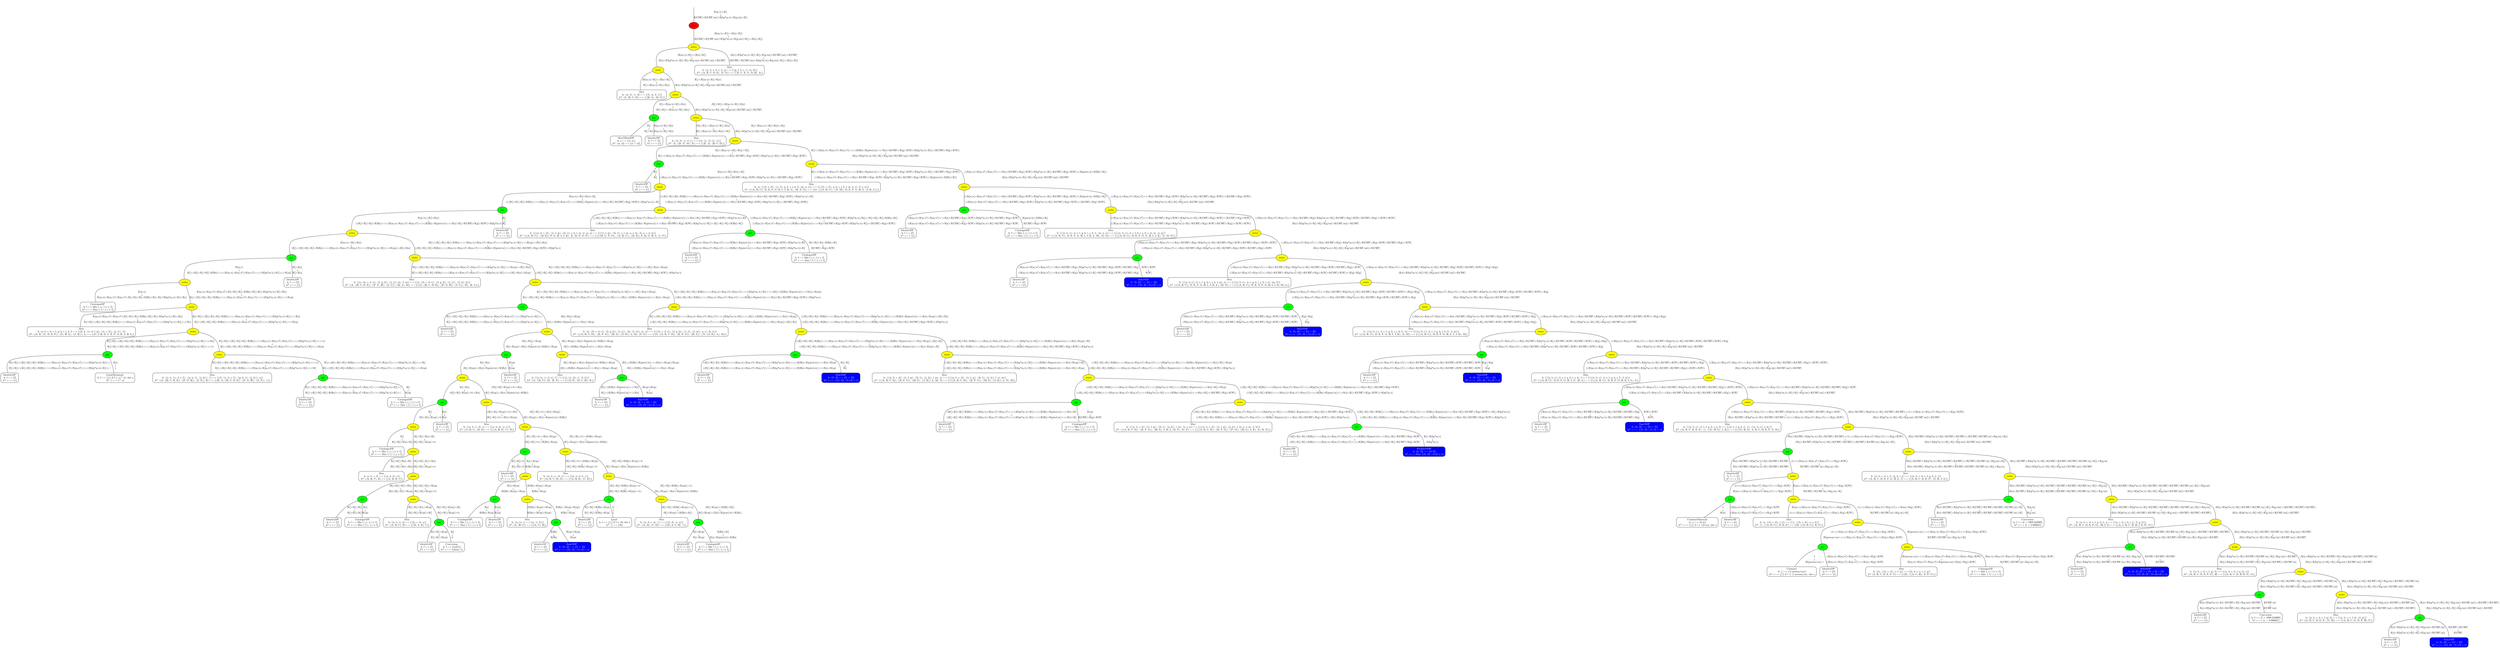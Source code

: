 digraph G { 

                graph [fontname = "STIX Two Math"];
                 node [fontname = "STIX Two Math"];
                 edge [fontname = "STIX Two Math"];
                rankdir=TB;
   node1 [style="filled",fillcolor="red",label="loop"];
   
   node2 [shape="box",style="rounded",label="Mux\n h: ⟨⟨a, b⟩, ⟨c, d⟩⟩ ⟼ {⟨b, ⟨a, d, c⟩⟩}\n h*: ⟨A, ⟨B, C, D⟩⟩ ⟼ {⟨⟨B, A⟩, ⟨D, C⟩⟩}"];
   
   node3 [shape="box",style="rounded",label="MeetNDualDP\n h: a ⟼ {⟨a, a⟩}\n h*: ⟨r1, r2⟩ ⟼ {r1 ∨ r2}"];
   
   node4 [shape="box",style="rounded",label="IdentityDP\n h: f ⟼ {f}\n h*: r ⟼ {r}"];
   
   node5 [style="filled",fillcolor="green",label="par"];
   
   node6 [shape="box",style="rounded",label="Mux\n h: ⟨⟨a, b⟩, ⟨c, d, e⟩⟩ ⟼ {⟨b, ⟨⟨c, ⟨d, e⟩⟩, a⟩⟩}\n h*: ⟨A, ⟨⟨B, ⟨C, D⟩⟩, E⟩⟩ ⟼ {⟨⟨E, A⟩, ⟨B, C, D⟩⟩}"];
   
   node7 [shape="box",style="rounded",label="IdentityDP\n h: f ⟼ {f}\n h*: r ⟼ {r}"];
   
   node8 [shape="box",style="rounded",label="CatalogueDP\n h: f ⟼ Min { r_i | f_i ≽ f}\n h*: r ⟼ Max { f_i | r_i ≼ f}"];
   
   node9 [shape="box",style="rounded",label="Mux\n h: ⟨a, b, c, d, e, f, g, h, i, j, k, l⟩ ⟼ {⟨⟨h, k, ⟨⟨e, d, f, g⟩⟩, ⟨⟨a, c, b⟩⟩, ⟨⟨j, i⟩⟩⟩, l⟩}\n h*: ⟨⟨A, B, ⟨⟨C, D, E, F⟩⟩, ⟨⟨G, H, I⟩⟩, ⟨⟨J, K⟩⟩⟩, L⟩ ⟼ {⟨G, I, H, D, C, E, F, A, K, J, B, L⟩}"];
   
   node10 [shape="box",style="rounded",label="IdentityDP\n h: f ⟼ {f}\n h*: r ⟼ {r}"];
   
   node11 [shape="box",style="rounded",label="LimitMaximals\n h: f ⟼ {⟨⟩} if f ∈ ↓{⊤ s}, else ø\n h*: ⟨⟩ ⟼ {⊤ s}"];
   
   node12 [style="filled",fillcolor="green",label="par"];
   
   node13 [shape="box",style="rounded",label="Mux\n h: ⟨⟨a, b, ⟨⟨c, d, e, f⟩⟩, ⟨⟨g, h, i⟩⟩, ⟨⟨j, k⟩⟩⟩, ⟨⟩⟩ ⟼ {⟨⟨b, ⟨⟨c, d, e, f⟩⟩, ⟨⟨g, h, i⟩⟩, ⟨⟨j, k⟩⟩⟩, a⟩}\n h*: ⟨⟨A, ⟨⟨B, C, D, E⟩⟩, ⟨⟨F, G, H⟩⟩, ⟨⟨I, J⟩⟩⟩, K⟩ ⟼ {⟨⟨K, A, ⟨⟨B, C, D, E⟩⟩, ⟨⟨F, G, H⟩⟩, ⟨⟨I, J⟩⟩⟩, ⟨⟩⟩}"];
   
   node14 [shape="box",style="rounded",label="IdentityDP\n h: f ⟼ {f}\n h*: r ⟼ {r}"];
   
   node15 [shape="box",style="rounded",label="CatalogueDP\n h: f ⟼ Min { r_i | f_i ≽ f}\n h*: r ⟼ Max { f_i | r_i ≼ f}"];
   
   node16 [style="filled",fillcolor="green",label="par"];
   
   node17 [style="filled",fillcolor="yellow",label="series"];
   
   node18 [style="filled",fillcolor="yellow",label="series"];
   
   node19 [style="filled",fillcolor="yellow",label="series"];
   
   node20 [style="filled",fillcolor="yellow",label="series"];
   
   node21 [shape="box",style="rounded",label="IdentityDP\n h: f ⟼ {f}\n h*: r ⟼ {r}"];
   
   node22 [style="filled",fillcolor="green",label="par"];
   
   node23 [shape="box",style="rounded",label="Mux\n h: ⟨⟨⟨a, ⟨⟨b, c, d, e⟩⟩, ⟨⟨f, g, h⟩⟩, ⟨⟨i, j⟩⟩⟩, k⟩, ⟨l, m⟩⟩ ⟼ {⟨⟨a, ⟨⟨b, c, d, e⟩⟩, ⟨⟨f, g, h⟩⟩, ⟨⟨i, j⟩⟩⟩, ⟨⟨l, m⟩, k⟩⟩}\n h*: ⟨⟨A, ⟨⟨B, C, D, E⟩⟩, ⟨⟨F, G, H⟩⟩, ⟨⟨I, J⟩⟩⟩, ⟨⟨K, L⟩, M⟩⟩ ⟼ {⟨⟨⟨A, ⟨⟨B, C, D, E⟩⟩, ⟨⟨F, G, H⟩⟩, ⟨⟨I, J⟩⟩⟩, M⟩, ⟨K, L⟩⟩}"];
   
   node24 [shape="box",style="rounded",label="IdentityDP\n h: f ⟼ {f}\n h*: r ⟼ {r}"];
   
   node25 [shape="box",style="rounded",label="CatalogueDP\n h: f ⟼ Min { r_i | f_i ≽ f}\n h*: r ⟼ Max { f_i | r_i ≼ f}"];
   
   node26 [shape="box",style="rounded",label="Mux\n h: ⟨a, b, c, d⟩ ⟼ {⟨⟨a, b, d⟩, c⟩}\n h*: ⟨⟨A, B, C⟩, D⟩ ⟼ {⟨A, B, D, C⟩}"];
   
   node27 [shape="box",style="rounded",label="IdentityDP\n h: f ⟼ {f}\n h*: r ⟼ {r}"];
   
   node28 [shape="box",style="rounded",label="CatalogueDP\n h: f ⟼ Min { r_i | f_i ≽ f}\n h*: r ⟼ Max { f_i | r_i ≼ f}"];
   
   node29 [style="filled",fillcolor="green",label="par"];
   
   node30 [shape="box",style="rounded",label="Mux\n h: ⟨⟨a, b, c⟩, d⟩ ⟼ {⟨⟨b, c, d⟩, a⟩}\n h*: ⟨⟨A, B, C⟩, D⟩ ⟼ {⟨⟨D, A, B⟩, C⟩}"];
   
   node31 [shape="box",style="rounded",label="IdentityDP\n h: f ⟼ {f}\n h*: r ⟼ {r}"];
   
   node32 [shape="box",style="rounded",label="Conversion\n h: f ⟼ {ceil(f)}\n h*: r ⟼ {(float) r}"];
   
   node33 [style="filled",fillcolor="green",label="par"];
   
   node34 [style="filled",fillcolor="yellow",label="series"];
   
   node35 [style="filled",fillcolor="yellow",label="series"];
   
   node36 [style="filled",fillcolor="yellow",label="series"];
   
   node37 [style="filled",fillcolor="yellow",label="series"];
   
   node38 [shape="box",style="rounded",label="IdentityDP\n h: f ⟼ {f}\n h*: r ⟼ {r}"];
   
   node39 [style="filled",fillcolor="green",label="par"];
   
   node40 [shape="box",style="rounded",label="Mux\n h: ⟨⟨⟨a, b, c⟩, d⟩, e⟩ ⟼ {⟨⟨a, b, d⟩, ⟨e, c⟩⟩}\n h*: ⟨⟨A, B, C⟩, ⟨D, E⟩⟩ ⟼ {⟨⟨⟨A, B, E⟩, C⟩, D⟩}"];
   
   node41 [shape="box",style="rounded",label="IdentityDP\n h: f ⟼ {f}\n h*: r ⟼ {r}"];
   
   node42 [shape="box",style="rounded",label="CatalogueDP\n h: f ⟼ Min { r_i | f_i ≽ f}\n h*: r ⟼ Max { f_i | r_i ≼ f}"];
   
   node43 [shape="box",style="rounded",label="IdentityDP\n h: f ⟼ {f}\n h*: r ⟼ {r}"];
   
   node44 [style="filled",fillcolor="green",label="par"];
   
   node45 [shape="box",style="rounded",label="Mux\n h: ⟨⟨a, b⟩, c⟩ ⟼ {⟨a, ⟨c, b⟩⟩}\n h*: ⟨A, ⟨B, C⟩⟩ ⟼ {⟨⟨A, C⟩, B⟩}"];
   
   node46 [shape="box",style="rounded",label="IdentityDP\n h: f ⟼ {f}\n h*: r ⟼ {r}"];
   
   node47 [shape="box",style="filled,rounded",fillcolor="blue",fontcolor="white",label="SumNDP\n h: ⟨f1, f2⟩ ⟼ {f1 + f2}\n h*: r ⟼  {⟨f1, f2⟩ | f1+f2 = r}"];
   
   node48 [style="filled",fillcolor="green",label="par"];
   
   node49 [style="filled",fillcolor="yellow",label="series"];
   
   node50 [style="filled",fillcolor="yellow",label="series"];
   
   node51 [style="filled",fillcolor="green",label="par"];
   
   node52 [shape="box",style="rounded",label="Mux\n h: ⟨⟨a, b, c⟩, ⟨d, e⟩⟩ ⟼ {⟨⟨a, b, d, e⟩, c⟩}\n h*: ⟨⟨A, B, C, D⟩, E⟩ ⟼ {⟨⟨A, B, E⟩, ⟨C, D⟩⟩}"];
   
   node53 [shape="box",style="rounded",label="IdentityDP\n h: f ⟼ {f}\n h*: r ⟼ {r}"];
   
   node54 [shape="box",style="rounded",label="Limit\n h: f ⟼ {⟨⟩} if f ≼ 10, else ø\n h*: ⟨⟩ ⟼ {10}"];
   
   node55 [style="filled",fillcolor="green",label="par"];
   
   node56 [shape="box",style="rounded",label="Mux\n h: ⟨⟨a, b, c, d⟩, ⟨⟩⟩ ⟼ {⟨⟨b, d⟩, ⟨c, a⟩⟩}\n h*: ⟨⟨A, B⟩, ⟨C, D⟩⟩ ⟼ {⟨⟨D, A, C, B⟩, ⟨⟩⟩}"];
   
   node57 [shape="box",style="rounded",label="IdentityDP\n h: f ⟼ {f}\n h*: r ⟼ {r}"];
   
   node58 [shape="box",style="rounded",label="CatalogueDP\n h: f ⟼ Min { r_i | f_i ≽ f}\n h*: r ⟼ Max { f_i | r_i ≼ f}"];
   
   node59 [style="filled",fillcolor="green",label="par"];
   
   node60 [style="filled",fillcolor="yellow",label="series"];
   
   node61 [style="filled",fillcolor="yellow",label="series"];
   
   node62 [style="filled",fillcolor="yellow",label="series"];
   
   node63 [style="filled",fillcolor="yellow",label="series"];
   
   node64 [style="filled",fillcolor="yellow",label="series"];
   
   node65 [style="filled",fillcolor="yellow",label="series"];
   
   node66 [shape="box",style="rounded",label="IdentityDP\n h: f ⟼ {f}\n h*: r ⟼ {r}"];
   
   node67 [style="filled",fillcolor="green",label="par"];
   
   node68 [shape="box",style="rounded",label="Mux\n h: ⟨⟨⟨a, b⟩, ⟨c, d, e⟩⟩, f⟩ ⟼ {⟨⟨a, ⟨⟨e, d⟩⟩, c⟩, ⟨f, b⟩⟩}\n h*: ⟨⟨A, ⟨⟨B, C⟩⟩, D⟩, ⟨E, F⟩⟩ ⟼ {⟨⟨⟨A, F⟩, ⟨D, C, B⟩⟩, E⟩}"];
   
   node69 [shape="box",style="rounded",label="IdentityDP\n h: f ⟼ {f}\n h*: r ⟼ {r}"];
   
   node70 [shape="box",style="filled,rounded",fillcolor="blue",fontcolor="white",label="SumNDP\n h: ⟨f1, f2⟩ ⟼ {f1 + f2}\n h*: r ⟼  {⟨f1, f2⟩ | f1+f2 = r}"];
   
   node71 [style="filled",fillcolor="green",label="par"];
   
   node72 [style="filled",fillcolor="yellow",label="series"];
   
   node73 [style="filled",fillcolor="yellow",label="series"];
   
   node74 [style="filled",fillcolor="green",label="par"];
   
   node75 [shape="box",style="rounded",label="Mux\n h: ⟨⟨a, ⟨⟨b, c, d, e⟩⟩, ⟨⟨f, g, h⟩⟩, ⟨⟨i, j⟩⟩⟩, ⟨⟨k, ⟨⟨l, m⟩⟩, n⟩, o⟩⟩ ⟼ {⟨⟨⟨⟨b, c, d, e⟩⟩, ⟨⟨f, g, h⟩⟩, ⟨⟨i, j⟩⟩, ⟨⟨l, m⟩⟩, n, o⟩, ⟨k, a⟩⟩}\n h*: ⟨⟨⟨⟨A, B, C, D⟩⟩, ⟨⟨E, F, G⟩⟩, ⟨⟨H, I⟩⟩, ⟨⟨J, K⟩⟩, L, M⟩, ⟨N, O⟩⟩ ⟼ {⟨⟨O, ⟨⟨A, B, C, D⟩⟩, ⟨⟨E, F, G⟩⟩, ⟨⟨H, I⟩⟩⟩, ⟨⟨N, ⟨⟨J, K⟩⟩, L⟩, M⟩⟩}"];
   
   node76 [shape="box",style="rounded",label="IdentityDP\n h: f ⟼ {f}\n h*: r ⟼ {r}"];
   
   node77 [shape="box",style="filled,rounded",fillcolor="blue",fontcolor="white",label="SumNDP\n h: ⟨f1, f2⟩ ⟼ {f1 + f2}\n h*: r ⟼  {⟨f1, f2⟩ | f1+f2 = r}"];
   
   node78 [style="filled",fillcolor="green",label="par"];
   
   node79 [shape="box",style="rounded",label="Mux\n h: ⟨⟨⟨⟨a, b, c, d⟩⟩, ⟨⟨e, f, g⟩⟩, ⟨⟨h, i⟩⟩, ⟨⟨j, k⟩⟩, l, m⟩, n⟩ ⟼ {⟨⟨⟨⟨a, b, c, d⟩⟩, ⟨⟨e, f, g⟩⟩, ⟨⟨h, i⟩⟩, ⟨⟨j, k⟩⟩, l, n⟩, m⟩}\n h*: ⟨⟨⟨⟨A, B, C, D⟩⟩, ⟨⟨E, F, G⟩⟩, ⟨⟨H, I⟩⟩, ⟨⟨J, K⟩⟩, L, M⟩, N⟩ ⟼ {⟨⟨⟨⟨A, B, C, D⟩⟩, ⟨⟨E, F, G⟩⟩, ⟨⟨H, I⟩⟩, ⟨⟨J, K⟩⟩, L, N⟩, M⟩}"];
   
   node80 [shape="box",style="rounded",label="IdentityDP\n h: f ⟼ {f}\n h*: r ⟼ {r}"];
   
   node81 [shape="box",style="rounded",label="CatalogueDP\n h: f ⟼ Min { r_i | f_i ≽ f}\n h*: r ⟼ Max { f_i | r_i ≼ f}"];
   
   node82 [style="filled",fillcolor="green",label="par"];
   
   node83 [shape="box",style="rounded",label="Mux\n h: ⟨⟨⟨⟨a, b, c, d⟩⟩, ⟨⟨e, f, g⟩⟩, ⟨⟨h, i⟩⟩, ⟨⟨j, k⟩⟩, l, m⟩, ⟨n, o, p⟩⟩ ⟼ {⟨⟨⟨⟨a, b, c, d⟩⟩, ⟨⟨e, f, g⟩⟩, ⟨⟨j, k⟩⟩, l, m, n, o, p⟩, ⟨i, h⟩⟩}\n h*: ⟨⟨⟨⟨A, B, C, D⟩⟩, ⟨⟨E, F, G⟩⟩, ⟨⟨H, I⟩⟩, J, K, L, M, N⟩, ⟨O, P⟩⟩ ⟼ {⟨⟨⟨⟨A, B, C, D⟩⟩, ⟨⟨E, F, G⟩⟩, ⟨⟨P, O⟩⟩, ⟨⟨H, I⟩⟩, J, K⟩, ⟨L, M, N⟩⟩}"];
   
   node84 [shape="box",style="rounded",label="IdentityDP\n h: f ⟼ {f}\n h*: r ⟼ {r}"];
   
   node85 [shape="box",style="filled,rounded",fillcolor="blue",fontcolor="white",label="ProductNDP\n h: ⟨f1, f2⟩ ⟼ {f1⋅f2}\n h*: r ⟼ Max {⟨f1, f2⟩ | f1⋅f2 ≤ r}"];
   
   node86 [style="filled",fillcolor="green",label="par"];
   
   node87 [style="filled",fillcolor="yellow",label="series"];
   
   node88 [style="filled",fillcolor="yellow",label="series"];
   
   node89 [style="filled",fillcolor="yellow",label="series"];
   
   node90 [style="filled",fillcolor="yellow",label="series"];
   
   node91 [style="filled",fillcolor="yellow",label="series"];
   
   node92 [style="filled",fillcolor="yellow",label="series"];
   
   node93 [style="filled",fillcolor="yellow",label="series"];
   
   node94 [style="filled",fillcolor="yellow",label="series"];
   
   node95 [shape="box",style="rounded",label="IdentityDP\n h: f ⟼ {f}\n h*: r ⟼ {r}"];
   
   node96 [style="filled",fillcolor="green",label="par"];
   
   node97 [shape="box",style="rounded",label="Mux\n h: ⟨⟨⟨⟨⟨a, b, c, d⟩⟩, ⟨⟨e, f, g⟩⟩, ⟨⟨h, i⟩⟩, j, k, l, m, n⟩, o⟩, p⟩ ⟼ {⟨⟨⟨⟨e, f, g⟩⟩, ⟨⟨h, i⟩⟩, j, l, m, n, o, k⟩, ⟨b, a, c, d, p⟩⟩}\n h*: ⟨⟨⟨⟨A, B, C⟩⟩, ⟨⟨D, E⟩⟩, F, G, H, I, J, K⟩, ⟨L, M, N, O, P⟩⟩ ⟼ {⟨⟨⟨⟨⟨M, L, N, O⟩⟩, ⟨⟨A, B, C⟩⟩, ⟨⟨D, E⟩⟩, F, K, G, H, I⟩, J⟩, P⟩}"];
   
   node98 [shape="box",style="rounded",label="IdentityDP\n h: f ⟼ {f}\n h*: r ⟼ {r}"];
   
   node99 [shape="box",style="rounded",label="CatalogueDP\n h: f ⟼ Min { r_i | f_i ≽ f}\n h*: r ⟼ Max { f_i | r_i ≼ f}"];
   
   node100 [style="filled",fillcolor="green",label="par"];
   
   node101 [style="filled",fillcolor="yellow",label="series"];
   
   node102 [style="filled",fillcolor="yellow",label="series"];
   
   node103 [style="filled",fillcolor="green",label="par"];
   
   node104 [shape="box",style="rounded",label="Mux\n h: ⟨a, ⟨⟨⟨⟨b, c, d⟩⟩, ⟨⟨e, f⟩⟩, g, h, i, j, k, l⟩, ⟨m, n, o⟩⟩⟩ ⟼ {⟨⟨⟨⟨b, c, d⟩⟩, g, h, i, j, k, l, m, n, o⟩, ⟨f, e, a⟩⟩}\n h*: ⟨⟨⟨⟨A, B, C⟩⟩, D, E, F, G, H, I, J, K, L⟩, ⟨M, N, O⟩⟩ ⟼ {⟨O, ⟨⟨⟨⟨A, B, C⟩⟩, ⟨⟨N, M⟩⟩, D, E, F, G, H, I⟩, ⟨J, K, L⟩⟩⟩}"];
   
   node105 [shape="box",style="rounded",label="IdentityDP\n h: f ⟼ {f}\n h*: r ⟼ {r}"];
   
   node106 [shape="box",style="rounded",label="CatalogueDP\n h: f ⟼ Min { r_i | f_i ≽ f}\n h*: r ⟼ Max { f_i | r_i ≼ f}"];
   
   node107 [style="filled",fillcolor="green",label="par"];
   
   node108 [shape="box",style="rounded",label="Mux\n h: ⟨⟨⟨⟨a, b, c⟩⟩, d, e, f, g, h, i, j, k, l⟩, ⟨m, n, o⟩⟩ ⟼ {⟨⟨⟨⟨a, b, c⟩⟩, d, e, f, h, i, j, k, l, m, n⟩, ⟨o, g⟩⟩}\n h*: ⟨⟨⟨⟨A, B, C⟩⟩, D, E, F, G, H, I, J, K, L, M⟩, ⟨N, O⟩⟩ ⟼ {⟨⟨⟨⟨A, B, C⟩⟩, D, E, F, O, G, H, I, J, K⟩, ⟨L, M, N⟩⟩}"];
   
   node109 [shape="box",style="rounded",label="IdentityDP\n h: f ⟼ {f}\n h*: r ⟼ {r}"];
   
   node110 [shape="box",style="filled,rounded",fillcolor="blue",fontcolor="white",label="SumNDP\n h: ⟨f1, f2⟩ ⟼ {f1 + f2}\n h*: r ⟼  {⟨f1, f2⟩ | f1+f2 = r}"];
   
   node111 [style="filled",fillcolor="green",label="par"];
   
   node112 [shape="box",style="rounded",label="Mux\n h: ⟨⟨⟨⟨a, b, c⟩⟩, d, e, f, g, h, i, j, k, l, m⟩, n⟩ ⟼ {⟨⟨⟨⟨a, b, c⟩⟩, d, e, g, h, i, j, k, l, n⟩, ⟨m, f⟩⟩}\n h*: ⟨⟨⟨⟨A, B, C⟩⟩, D, E, F, G, H, I, J, K, L⟩, ⟨M, N⟩⟩ ⟼ {⟨⟨⟨⟨A, B, C⟩⟩, D, E, N, F, G, H, I, J, K, M⟩, L⟩}"];
   
   node113 [shape="box",style="rounded",label="IdentityDP\n h: f ⟼ {f}\n h*: r ⟼ {r}"];
   
   node114 [shape="box",style="filled,rounded",fillcolor="blue",fontcolor="white",label="SumNDP\n h: ⟨f1, f2⟩ ⟼ {f1 + f2}\n h*: r ⟼  {⟨f1, f2⟩ | f1+f2 = r}"];
   
   node115 [style="filled",fillcolor="green",label="par"];
   
   node116 [shape="box",style="rounded",label="Mux\n h: ⟨⟨⟨⟨a, b, c⟩⟩, d, e, f, g, h, i, j, k, l⟩, m⟩ ⟼ {⟨⟨⟨⟨a, b, c⟩⟩, d, e, f, g, h, j, k, l⟩, ⟨i, m⟩⟩}\n h*: ⟨⟨⟨⟨A, B, C⟩⟩, D, E, F, G, H, I, J, K⟩, ⟨L, M⟩⟩ ⟼ {⟨⟨⟨⟨A, B, C⟩⟩, D, E, F, G, H, L, I, J, K⟩, M⟩}"];
   
   node117 [shape="box",style="rounded",label="IdentityDP\n h: f ⟼ {f}\n h*: r ⟼ {r}"];
   
   node118 [shape="box",style="filled,rounded",fillcolor="blue",fontcolor="white",label="SumNDP\n h: ⟨f1, f2⟩ ⟼ {f1 + f2}\n h*: r ⟼  {⟨f1, f2⟩ | f1+f2 = r}"];
   
   node119 [style="filled",fillcolor="green",label="par"];
   
   node120 [shape="box",style="rounded",label="Mux\n h: ⟨⟨⟨⟨a, b, c⟩⟩, d, e, f, g, h, i, j, k⟩, l⟩ ⟼ {⟨⟨⟨⟨a, b, c⟩⟩, d, e, f, g, h, j, l⟩, ⟨i, k⟩⟩}\n h*: ⟨⟨⟨⟨A, B, C⟩⟩, D, E, F, G, H, I, J⟩, ⟨K, L⟩⟩ ⟼ {⟨⟨⟨⟨A, B, C⟩⟩, D, E, F, G, H, K, I, L⟩, J⟩}"];
   
   node121 [shape="box",style="rounded",label="IdentityDP\n h: f ⟼ {f}\n h*: r ⟼ {r}"];
   
   node122 [shape="box",style="filled,rounded",fillcolor="blue",fontcolor="white",label="SumNDP\n h: ⟨f1, f2⟩ ⟼ {f1 + f2}\n h*: r ⟼  {⟨f1, f2⟩ | f1+f2 = r}"];
   
   node123 [style="filled",fillcolor="green",label="par"];
   
   node124 [shape="box",style="rounded",label="Mux\n h: ⟨⟨⟨⟨a, b, c⟩⟩, d, e, f, g, h, i, j⟩, k⟩ ⟼ {⟨⟨d, e, f, g, h, i⟩, ⟨⟨⟩, ⟨⟨⟨a, b, c⟩⟩, j, k⟩⟩⟩}\n h*: ⟨⟨A, B, C, D, E, F⟩, ⟨⟨⟩, ⟨⟨⟨G, H, I⟩⟩, J, K⟩⟩⟩ ⟼ {⟨⟨⟨⟨G, H, I⟩⟩, A, B, C, D, E, F, J⟩, K⟩}"];
   
   node125 [shape="box",style="rounded",label="IdentityDP\n h: f ⟼ {f}\n h*: r ⟼ {r}"];
   
   node126 [shape="box",style="rounded",label="ConstantMinimals\n h: ⟨⟩ ⟼ {0 m}\n h*: r ⟼ {⟨⟩} if r ∈ ↑{0 m}, else ø"];
   
   node127 [shape="box",style="rounded",label="IdentityDP\n h: f ⟼ {f}\n h*: r ⟼ {r}"];
   
   node128 [style="filled",fillcolor="green",label="par"];
   
   node129 [shape="box",style="rounded",label="Mux\n h: ⟨a, ⟨⟨⟨b, c, d⟩⟩, e, f⟩⟩ ⟼ {⟨⟨⟩, ⟨⟨⟨b, c, d⟩⟩, a, e, f⟩⟩}\n h*: ⟨⟨⟩, ⟨⟨⟨A, B, C⟩⟩, D, E, F⟩⟩ ⟼ {⟨D, ⟨⟨⟨A, B, C⟩⟩, E, F⟩⟩}"];
   
   node130 [shape="box",style="rounded",label="Constant\n h: ⟨⟩ ⟼ {⟨1 person/car⟩}\n h*: r ⟼ {⟨⟩} if r ≼ ⟨1 person/car⟩, else ø"];
   
   node131 [shape="box",style="rounded",label="IdentityDP\n h: f ⟼ {f}\n h*: r ⟼ {r}"];
   
   node132 [style="filled",fillcolor="green",label="par"];
   
   node133 [shape="box",style="rounded",label="Mux\n h: ⟨⟨a⟩, ⟨⟨⟨b, c, d⟩⟩, e, f, g⟩⟩ ⟼ {⟨b, d, c, a, e, f, g⟩}\n h*: ⟨A, B, C, D, E, F, G⟩ ⟼ {⟨⟨D⟩, ⟨⟨⟨A, C, B⟩⟩, E, F, G⟩⟩}"];
   
   node134 [shape="box",style="rounded",label="CatalogueDP\n h: f ⟼ Min { r_i | f_i ≽ f}\n h*: r ⟼ Max { f_i | r_i ≼ f}"];
   
   node135 [style="filled",fillcolor="yellow",label="series"];
   
   node136 [style="filled",fillcolor="yellow",label="series"];
   
   node137 [style="filled",fillcolor="yellow",label="series"];
   
   node138 [style="filled",fillcolor="yellow",label="series"];
   
   node139 [style="filled",fillcolor="green",label="par"];
   
   node140 [shape="box",style="rounded",label="Mux\n h: ⟨⟨a, b, c, d, e, f⟩, ⟨g, h, i, j⟩⟩ ⟼ {⟨⟨a, b, c, d, e, f, g, h, j⟩, i⟩}\n h*: ⟨⟨A, B, C, D, E, F, G, H, I⟩, J⟩ ⟼ {⟨⟨A, B, C, D, E, F⟩, ⟨G, H, J, I⟩⟩}"];
   
   node141 [shape="box",style="rounded",label="IdentityDP\n h: f ⟼ {f}\n h*: r ⟼ {r}"];
   
   node142 [shape="box",style="rounded",label="Conversion\n h: f ⟼ {f × 1609.344000}\n h*: r ⟼ {r × 0.000621}"];
   
   node143 [style="filled",fillcolor="green",label="par"];
   
   node144 [shape="box",style="rounded",label="Mux\n h: ⟨⟨a, b, c, d, e, f, g, h, i⟩, j⟩ ⟼ {⟨⟨a, c, d, e, h, i, j⟩, ⟨f, g, b⟩⟩}\n h*: ⟨⟨A, B, C, D, E, F, G⟩, ⟨H, I, J⟩⟩ ⟼ {⟨⟨A, J, B, C, D, H, I, E, F⟩, G⟩}"];
   
   node145 [shape="box",style="rounded",label="IdentityDP\n h: f ⟼ {f}\n h*: r ⟼ {r}"];
   
   node146 [shape="box",style="filled,rounded",fillcolor="blue",fontcolor="white",label="SumNDP\n h: ⟨f1, f2, f3⟩ ⟼ {f1 + f2 + f3}\n h*: r ⟼  {⟨f1, f2, f3⟩ | f1+f2+f3 = r}"];
   
   node147 [style="filled",fillcolor="green",label="par"];
   
   node148 [shape="box",style="rounded",label="Mux\n h: ⟨⟨a, b, c, d, e, f, g⟩, h⟩ ⟼ {⟨⟨a, b, c, d, f, g, h⟩, e⟩}\n h*: ⟨⟨A, B, C, D, E, F, G⟩, H⟩ ⟼ {⟨⟨A, B, C, D, H, E, F⟩, G⟩}"];
   
   node149 [shape="box",style="rounded",label="IdentityDP\n h: f ⟼ {f}\n h*: r ⟼ {r}"];
   
   node150 [shape="box",style="rounded",label="Conversion\n h: f ⟼ {f × 1609.344000}\n h*: r ⟼ {r × 0.000621}"];
   
   node151 [style="filled",fillcolor="green",label="par"];
   
   node152 [shape="box",style="rounded",label="Mux\n h: ⟨⟨a, b, c, d, e, f, g⟩, h⟩ ⟼ {⟨⟨a, b, c, e, f, h⟩, ⟨d, g⟩⟩}\n h*: ⟨⟨A, B, C, D, E, F⟩, ⟨G, H⟩⟩ ⟼ {⟨⟨A, B, C, G, D, E, H⟩, F⟩}"];
   
   node153 [shape="box",style="rounded",label="IdentityDP\n h: f ⟼ {f}\n h*: r ⟼ {r}"];
   
   node154 [shape="box",style="filled,rounded",fillcolor="blue",fontcolor="white",label="SumNDP\n h: ⟨f1, f2⟩ ⟼ {f1 + f2}\n h*: r ⟼  {⟨f1, f2⟩ | f1+f2 = r}"];
   
   node155 [style="filled",fillcolor="green",label="par"];
   
   node156 [style="filled",fillcolor="yellow",label="series"];
   
   node157 [style="filled",fillcolor="yellow",label="series"];
   
   node158 [style="filled",fillcolor="yellow",label="series"];
   
   node159 [style="filled",fillcolor="yellow",label="series"];
   
   node160 [style="filled",fillcolor="yellow",label="series"];
   
   node161 [style="filled",fillcolor="yellow",label="series"];
   
   node162 [style="filled",fillcolor="yellow",label="series"];
   
   node163 [style="filled",fillcolor="yellow",label="series"];
   
   node164 [style="filled",fillcolor="yellow",label="series"];
   
   node165 [style="filled",fillcolor="yellow",label="series"];
   
   node166 [style="filled",fillcolor="yellow",label="series"];
   
   node167 [style="filled",fillcolor="yellow",label="series"];
   
   node168 [style="filled",fillcolor="yellow",label="series"];
   
   node169 [style="filled",fillcolor="yellow",label="series"];
   
   node170 [style="filled",fillcolor="yellow",label="series"];
   
   node171 [style="filled",fillcolor="yellow",label="series"];
   
   node172 [style="filled",fillcolor="yellow",label="series"];
   
   node173 [style="filled",fillcolor="yellow",label="series"];
   
   node174 [style="filled",fillcolor="yellow",label="series"];
   
   node175 [style="filled",fillcolor="yellow",label="series"];
   
   node176 [style="filled",fillcolor="yellow",label="series"];
   
   node177 [style="filled",fillcolor="yellow",label="series"];
   
   node178 [style="filled",fillcolor="yellow",label="series"];
   
   node179 [shape="box",style="rounded",label="Mux\n h: ⟨⟨a, b, c, d, e, f⟩, g⟩ ⟼ {⟨⟨g, f, b, e, c⟩, ⟨a, d⟩⟩}\n h*: ⟨⟨A, B, C, D, E⟩, ⟨F, G⟩⟩ ⟼ {⟨⟨F, C, E, G, D, B⟩, A⟩}"];
   
   node180 [style="filled",fillcolor="yellow",label="series"];
   
   node181 [shape="none",label=""];
   
   node1->node180 [arrowhead="none",label="(R[m/s]×R[])×(R[s]×R[])\n↓\n(R[CHF]×R[CHF/mi]×R[kg*m/s]×R[g/mi]×R[])×(R[s]×R[])"];
   node5->node3 [arrowhead="none",label="R[]\n↓\nR[]×R[]"];
   node5->node4 [arrowhead="none",label="R[m/s]×R[]×R[s]\n↓\nR[m/s]×R[]×R[s]"];
   node12->node10 [arrowhead="none",label="R[]×R[]×((R[]×R[]×R[]×R[Hz])×)×((R[m/s]×R[m/s²]×R[m/s²])×)×((R[kg*m/s]×R[])×)\n↓\nR[]×R[]×((R[]×R[]×R[]×R[Hz])×)×((R[m/s]×R[m/s²]×R[m/s²])×)×((R[kg*m/s]×R[])×)"];
   node12->node11 [arrowhead="none",label="R[s]\n↓\n𝟙"];
   node16->node14 [arrowhead="none",label="R[]×((R[]×R[]×R[]×R[Hz])×)×((R[m/s]×R[m/s²]×R[m/s²])×)×((R[kg*m/s]×R[])×)\n↓\nR[]×((R[]×R[]×R[]×R[Hz])×)×((R[m/s]×R[m/s²]×R[m/s²])×)×((R[kg*m/s]×R[])×)"];
   node16->node15 [arrowhead="none",label="R[]\n↓\nR[op]"];
   node17->node13 [arrowhead="none",label="R[]×R[]×((R[]×R[]×R[]×R[Hz])×)×((R[m/s]×R[m/s²]×R[m/s²])×)×((R[kg*m/s]×R[])×)×(𝟙)\n↓\nR[]×((R[]×R[]×R[]×R[Hz])×)×((R[m/s]×R[m/s²]×R[m/s²])×)×((R[kg*m/s]×R[])×)×R[]"];
   node17->node16 [arrowhead="none",label="R[]×((R[]×R[]×R[]×R[Hz])×)×((R[m/s]×R[m/s²]×R[m/s²])×)×((R[kg*m/s]×R[])×)×R[]\n↓\nR[]×((R[]×R[]×R[]×R[Hz])×)×((R[m/s]×R[m/s²]×R[m/s²])×)×((R[kg*m/s]×R[])×)×R[op]"];
   node18->node12 [arrowhead="none",label="R[]×R[]×((R[]×R[]×R[]×R[Hz])×)×((R[m/s]×R[m/s²]×R[m/s²])×)×((R[kg*m/s]×R[])×)×R[s]\n↓\nR[]×R[]×((R[]×R[]×R[]×R[Hz])×)×((R[m/s]×R[m/s²]×R[m/s²])×)×((R[kg*m/s]×R[])×)×(𝟙)"];
   node18->node17 [arrowhead="none",label="R[]×R[]×((R[]×R[]×R[]×R[Hz])×)×((R[m/s]×R[m/s²]×R[m/s²])×)×((R[kg*m/s]×R[])×)×(𝟙)\n↓\nR[]×((R[]×R[]×R[]×R[Hz])×)×((R[m/s]×R[m/s²]×R[m/s²])×)×((R[kg*m/s]×R[])×)×R[op]"];
   node19->node9 [arrowhead="none",label="R[m/s]×R[m/s²]×R[m/s²]×R[]×R[]×R[]×R[Hz]×R[]×R[]×R[kg*m/s]×R[]×R[s]\n↓\nR[]×R[]×((R[]×R[]×R[]×R[Hz])×)×((R[m/s]×R[m/s²]×R[m/s²])×)×((R[kg*m/s]×R[])×)×R[s]"];
   node19->node18 [arrowhead="none",label="R[]×R[]×((R[]×R[]×R[]×R[Hz])×)×((R[m/s]×R[m/s²]×R[m/s²])×)×((R[kg*m/s]×R[])×)×R[s]\n↓\nR[]×((R[]×R[]×R[]×R[Hz])×)×((R[m/s]×R[m/s²]×R[m/s²])×)×((R[kg*m/s]×R[])×)×R[op]"];
   node20->node8 [arrowhead="none",label="R[m/s]\n↓\nR[m/s]×R[m/s²]×R[m/s²]×R[]×R[]×R[]×R[Hz]×R[]×R[]×R[kg*m/s]×R[]×R[s]"];
   node20->node19 [arrowhead="none",label="R[m/s]×R[m/s²]×R[m/s²]×R[]×R[]×R[]×R[Hz]×R[]×R[]×R[kg*m/s]×R[]×R[s]\n↓\nR[]×((R[]×R[]×R[]×R[Hz])×)×((R[m/s]×R[m/s²]×R[m/s²])×)×((R[kg*m/s]×R[])×)×R[op]"];
   node22->node20 [arrowhead="none",label="R[m/s]\n↓\nR[]×((R[]×R[]×R[]×R[Hz])×)×((R[m/s]×R[m/s²]×R[m/s²])×)×((R[kg*m/s]×R[])×)×R[op]"];
   node22->node21 [arrowhead="none",label="R[]×R[s]\n↓\nR[]×R[s]"];
   node29->node27 [arrowhead="none",label="R[]×R[]×R[]\n↓\nR[]×R[]×R[]"];
   node29->node28 [arrowhead="none",label="R[s]\n↓\nR[op]"];
   node33->node31 [arrowhead="none",label="R[]×R[]×R[op]\n↓\nR[]×R[]×R[op]"];
   node33->node32 [arrowhead="none",label="R[]\n↓\nℕ"];
   node34->node30 [arrowhead="none",label="(R[]×R[]×R[])×R[op]\n↓\n(R[]×R[]×R[op])×R[]"];
   node34->node33 [arrowhead="none",label="(R[]×R[]×R[op])×R[]\n↓\n(R[]×R[]×R[op])×ℕ"];
   node35->node29 [arrowhead="none",label="(R[]×R[]×R[])×R[s]\n↓\n(R[]×R[]×R[])×R[op]"];
   node35->node34 [arrowhead="none",label="(R[]×R[]×R[])×R[op]\n↓\n(R[]×R[]×R[op])×ℕ"];
   node36->node26 [arrowhead="none",label="R[]×R[]×R[s]×R[]\n↓\n(R[]×R[]×R[])×R[s]"];
   node36->node35 [arrowhead="none",label="(R[]×R[]×R[])×R[s]\n↓\n(R[]×R[]×R[op])×ℕ"];
   node37->node25 [arrowhead="none",label="R[]\n↓\nR[]×R[]×R[s]×R[]"];
   node37->node36 [arrowhead="none",label="R[]×R[]×R[s]×R[]\n↓\n(R[]×R[]×R[op])×ℕ"];
   node39->node37 [arrowhead="none",label="R[]\n↓\n(R[]×R[]×R[op])×ℕ"];
   node39->node38 [arrowhead="none",label="R[s]\n↓\nR[s]"];
   node44->node42 [arrowhead="none",label="R[s]\n↓\nR[Hz]×R[op]"];
   node44->node43 [arrowhead="none",label="R[op]\n↓\nR[op]"];
   node48->node46 [arrowhead="none",label="R[Hz]\n↓\nR[Hz]"];
   node48->node47 [arrowhead="none",label="R[op]×R[op]\n↓\nR[op]"];
   node49->node45 [arrowhead="none",label="(R[Hz]×R[op])×R[op]\n↓\nR[Hz]×(R[op]×R[op])"];
   node49->node48 [arrowhead="none",label="R[Hz]×(R[op]×R[op])\n↓\nR[Hz]×R[op]"];
   node50->node44 [arrowhead="none",label="R[s]×R[op]\n↓\n(R[Hz]×R[op])×R[op]"];
   node50->node49 [arrowhead="none",label="(R[Hz]×R[op])×R[op]\n↓\nR[Hz]×R[op]"];
   node51->node41 [arrowhead="none",label="R[]×R[]×ℕ\n↓\nR[]×R[]×ℕ"];
   node51->node50 [arrowhead="none",label="R[s]×R[op]\n↓\nR[Hz]×R[op]"];
   node55->node53 [arrowhead="none",label="R[]×R[]×R[Hz]×R[op]\n↓\nR[]×R[]×R[Hz]×R[op]"];
   node55->node54 [arrowhead="none",label="ℕ\n↓\n𝟙"];
   node59->node57 [arrowhead="none",label="R[]×R[op]\n↓\nR[]×R[op]"];
   node59->node58 [arrowhead="none",label="R[Hz]×R[]\n↓\nR[s]×R[pixel/sr]×R[Hz]"];
   node60->node56 [arrowhead="none",label="(R[]×R[]×R[Hz]×R[op])×(𝟙)\n↓\n(R[]×R[op])×(R[Hz]×R[])"];
   node60->node59 [arrowhead="none",label="(R[]×R[op])×(R[Hz]×R[])\n↓\n(R[]×R[op])×(R[s]×R[pixel/sr]×R[Hz])"];
   node61->node55 [arrowhead="none",label="(R[]×R[]×R[Hz]×R[op])×ℕ\n↓\n(R[]×R[]×R[Hz]×R[op])×(𝟙)"];
   node61->node60 [arrowhead="none",label="(R[]×R[]×R[Hz]×R[op])×(𝟙)\n↓\n(R[]×R[op])×(R[s]×R[pixel/sr]×R[Hz])"];
   node62->node52 [arrowhead="none",label="(R[]×R[]×ℕ)×(R[Hz]×R[op])\n↓\n(R[]×R[]×R[Hz]×R[op])×ℕ"];
   node62->node61 [arrowhead="none",label="(R[]×R[]×R[Hz]×R[op])×ℕ\n↓\n(R[]×R[op])×(R[s]×R[pixel/sr]×R[Hz])"];
   node63->node51 [arrowhead="none",label="(R[]×R[]×ℕ)×(R[s]×R[op])\n↓\n(R[]×R[]×ℕ)×(R[Hz]×R[op])"];
   node63->node62 [arrowhead="none",label="(R[]×R[]×ℕ)×(R[Hz]×R[op])\n↓\n(R[]×R[op])×(R[s]×R[pixel/sr]×R[Hz])"];
   node64->node40 [arrowhead="none",label="((R[]×R[]×R[op])×ℕ)×R[s]\n↓\n(R[]×R[]×ℕ)×(R[s]×R[op])"];
   node64->node63 [arrowhead="none",label="(R[]×R[]×ℕ)×(R[s]×R[op])\n↓\n(R[]×R[op])×(R[s]×R[pixel/sr]×R[Hz])"];
   node65->node39 [arrowhead="none",label="R[]×R[s]\n↓\n((R[]×R[]×R[op])×ℕ)×R[s]"];
   node65->node64 [arrowhead="none",label="((R[]×R[]×R[op])×ℕ)×R[s]\n↓\n(R[]×R[op])×(R[s]×R[pixel/sr]×R[Hz])"];
   node67->node65 [arrowhead="none",label="R[]×R[s]\n↓\n(R[]×R[op])×(R[s]×R[pixel/sr]×R[Hz])"];
   node67->node66 [arrowhead="none",label="R[op]\n↓\nR[op]"];
   node71->node69 [arrowhead="none",label="R[]×((R[Hz]×R[pixel/sr])×)×R[s]\n↓\nR[]×((R[Hz]×R[pixel/sr])×)×R[s]"];
   node71->node70 [arrowhead="none",label="R[op]×R[op]\n↓\nR[op]"];
   node72->node68 [arrowhead="none",label="(R[]×R[op])×(R[s]×R[pixel/sr]×R[Hz])×R[op]\n↓\n(R[]×((R[Hz]×R[pixel/sr])×)×R[s])×(R[op]×R[op])"];
   node72->node71 [arrowhead="none",label="(R[]×((R[Hz]×R[pixel/sr])×)×R[s])×(R[op]×R[op])\n↓\n(R[]×((R[Hz]×R[pixel/sr])×)×R[s])×R[op]"];
   node73->node67 [arrowhead="none",label="(R[]×R[s])×R[op]\n↓\n(R[]×R[op])×(R[s]×R[pixel/sr]×R[Hz])×R[op]"];
   node73->node72 [arrowhead="none",label="(R[]×R[op])×(R[s]×R[pixel/sr]×R[Hz])×R[op]\n↓\n(R[]×((R[Hz]×R[pixel/sr])×)×R[s])×R[op]"];
   node74->node24 [arrowhead="none",label="R[]×((R[]×R[]×R[]×R[Hz])×)×((R[m/s]×R[m/s²]×R[m/s²])×)×((R[kg*m/s]×R[])×)\n↓\nR[]×((R[]×R[]×R[]×R[Hz])×)×((R[m/s]×R[m/s²]×R[m/s²])×)×((R[kg*m/s]×R[])×)"];
   node74->node73 [arrowhead="none",label="(R[]×R[s])×R[op]\n↓\n(R[]×((R[Hz]×R[pixel/sr])×)×R[s])×R[op]"];
   node78->node76 [arrowhead="none",label="((R[]×R[]×R[]×R[Hz])×)×((R[m/s]×R[m/s²]×R[m/s²])×)×((R[kg*m/s]×R[])×)×((R[Hz]×R[pixel/sr])×)×R[s]×R[op]\n↓\n((R[]×R[]×R[]×R[Hz])×)×((R[m/s]×R[m/s²]×R[m/s²])×)×((R[kg*m/s]×R[])×)×((R[Hz]×R[pixel/sr])×)×R[s]×R[op]"];
   node78->node77 [arrowhead="none",label="R[]×R[]\n↓\nR[]"];
   node82->node80 [arrowhead="none",label="((R[]×R[]×R[]×R[Hz])×)×((R[m/s]×R[m/s²]×R[m/s²])×)×((R[kg*m/s]×R[])×)×((R[Hz]×R[pixel/sr])×)×R[s]×R[]\n↓\n((R[]×R[]×R[]×R[Hz])×)×((R[m/s]×R[m/s²]×R[m/s²])×)×((R[kg*m/s]×R[])×)×((R[Hz]×R[pixel/sr])×)×R[s]×R[]"];
   node82->node81 [arrowhead="none",label="R[op]\n↓\nR[CHF]×R[g]×R[W]"];
   node86->node84 [arrowhead="none",label="((R[]×R[]×R[]×R[Hz])×)×((R[m/s]×R[m/s²]×R[m/s²])×)×((R[Hz]×R[pixel/sr])×)×R[s]×R[]×R[CHF]×R[g]×R[W]\n↓\n((R[]×R[]×R[]×R[Hz])×)×((R[m/s]×R[m/s²]×R[m/s²])×)×((R[Hz]×R[pixel/sr])×)×R[s]×R[]×R[CHF]×R[g]×R[W]"];
   node86->node85 [arrowhead="none",label="R[]×R[kg*m/s]\n↓\nR[kg*m/s]"];
   node87->node83 [arrowhead="none",label="(((R[]×R[]×R[]×R[Hz])×)×((R[m/s]×R[m/s²]×R[m/s²])×)×((R[kg*m/s]×R[])×)×((R[Hz]×R[pixel/sr])×)×R[s]×R[])×(R[CHF]×R[g]×R[W])\n↓\n(((R[]×R[]×R[]×R[Hz])×)×((R[m/s]×R[m/s²]×R[m/s²])×)×((R[Hz]×R[pixel/sr])×)×R[s]×R[]×R[CHF]×R[g]×R[W])×(R[]×R[kg*m/s])"];
   node87->node86 [arrowhead="none",label="(((R[]×R[]×R[]×R[Hz])×)×((R[m/s]×R[m/s²]×R[m/s²])×)×((R[Hz]×R[pixel/sr])×)×R[s]×R[]×R[CHF]×R[g]×R[W])×(R[]×R[kg*m/s])\n↓\n(((R[]×R[]×R[]×R[Hz])×)×((R[m/s]×R[m/s²]×R[m/s²])×)×((R[Hz]×R[pixel/sr])×)×R[s]×R[]×R[CHF]×R[g]×R[W])×R[kg*m/s]"];
   node88->node82 [arrowhead="none",label="(((R[]×R[]×R[]×R[Hz])×)×((R[m/s]×R[m/s²]×R[m/s²])×)×((R[kg*m/s]×R[])×)×((R[Hz]×R[pixel/sr])×)×R[s]×R[])×R[op]\n↓\n(((R[]×R[]×R[]×R[Hz])×)×((R[m/s]×R[m/s²]×R[m/s²])×)×((R[kg*m/s]×R[])×)×((R[Hz]×R[pixel/sr])×)×R[s]×R[])×(R[CHF]×R[g]×R[W])"];
   node88->node87 [arrowhead="none",label="(((R[]×R[]×R[]×R[Hz])×)×((R[m/s]×R[m/s²]×R[m/s²])×)×((R[kg*m/s]×R[])×)×((R[Hz]×R[pixel/sr])×)×R[s]×R[])×(R[CHF]×R[g]×R[W])\n↓\n(((R[]×R[]×R[]×R[Hz])×)×((R[m/s]×R[m/s²]×R[m/s²])×)×((R[Hz]×R[pixel/sr])×)×R[s]×R[]×R[CHF]×R[g]×R[W])×R[kg*m/s]"];
   node89->node79 [arrowhead="none",label="(((R[]×R[]×R[]×R[Hz])×)×((R[m/s]×R[m/s²]×R[m/s²])×)×((R[kg*m/s]×R[])×)×((R[Hz]×R[pixel/sr])×)×R[s]×R[op])×R[]\n↓\n(((R[]×R[]×R[]×R[Hz])×)×((R[m/s]×R[m/s²]×R[m/s²])×)×((R[kg*m/s]×R[])×)×((R[Hz]×R[pixel/sr])×)×R[s]×R[])×R[op]"];
   node89->node88 [arrowhead="none",label="(((R[]×R[]×R[]×R[Hz])×)×((R[m/s]×R[m/s²]×R[m/s²])×)×((R[kg*m/s]×R[])×)×((R[Hz]×R[pixel/sr])×)×R[s]×R[])×R[op]\n↓\n(((R[]×R[]×R[]×R[Hz])×)×((R[m/s]×R[m/s²]×R[m/s²])×)×((R[Hz]×R[pixel/sr])×)×R[s]×R[]×R[CHF]×R[g]×R[W])×R[kg*m/s]"];
   node90->node78 [arrowhead="none",label="(((R[]×R[]×R[]×R[Hz])×)×((R[m/s]×R[m/s²]×R[m/s²])×)×((R[kg*m/s]×R[])×)×((R[Hz]×R[pixel/sr])×)×R[s]×R[op])×(R[]×R[])\n↓\n(((R[]×R[]×R[]×R[Hz])×)×((R[m/s]×R[m/s²]×R[m/s²])×)×((R[kg*m/s]×R[])×)×((R[Hz]×R[pixel/sr])×)×R[s]×R[op])×R[]"];
   node90->node89 [arrowhead="none",label="(((R[]×R[]×R[]×R[Hz])×)×((R[m/s]×R[m/s²]×R[m/s²])×)×((R[kg*m/s]×R[])×)×((R[Hz]×R[pixel/sr])×)×R[s]×R[op])×R[]\n↓\n(((R[]×R[]×R[]×R[Hz])×)×((R[m/s]×R[m/s²]×R[m/s²])×)×((R[Hz]×R[pixel/sr])×)×R[s]×R[]×R[CHF]×R[g]×R[W])×R[kg*m/s]"];
   node91->node75 [arrowhead="none",label="R[]×((R[]×R[]×R[]×R[Hz])×)×((R[m/s]×R[m/s²]×R[m/s²])×)×((R[kg*m/s]×R[])×)×((R[]×((R[Hz]×R[pixel/sr])×)×R[s])×R[op])\n↓\n(((R[]×R[]×R[]×R[Hz])×)×((R[m/s]×R[m/s²]×R[m/s²])×)×((R[kg*m/s]×R[])×)×((R[Hz]×R[pixel/sr])×)×R[s]×R[op])×(R[]×R[])"];
   node91->node90 [arrowhead="none",label="(((R[]×R[]×R[]×R[Hz])×)×((R[m/s]×R[m/s²]×R[m/s²])×)×((R[kg*m/s]×R[])×)×((R[Hz]×R[pixel/sr])×)×R[s]×R[op])×(R[]×R[])\n↓\n(((R[]×R[]×R[]×R[Hz])×)×((R[m/s]×R[m/s²]×R[m/s²])×)×((R[Hz]×R[pixel/sr])×)×R[s]×R[]×R[CHF]×R[g]×R[W])×R[kg*m/s]"];
   node92->node74 [arrowhead="none",label="R[]×((R[]×R[]×R[]×R[Hz])×)×((R[m/s]×R[m/s²]×R[m/s²])×)×((R[kg*m/s]×R[])×)×((R[]×R[s])×R[op])\n↓\nR[]×((R[]×R[]×R[]×R[Hz])×)×((R[m/s]×R[m/s²]×R[m/s²])×)×((R[kg*m/s]×R[])×)×((R[]×((R[Hz]×R[pixel/sr])×)×R[s])×R[op])"];
   node92->node91 [arrowhead="none",label="R[]×((R[]×R[]×R[]×R[Hz])×)×((R[m/s]×R[m/s²]×R[m/s²])×)×((R[kg*m/s]×R[])×)×((R[]×((R[Hz]×R[pixel/sr])×)×R[s])×R[op])\n↓\n(((R[]×R[]×R[]×R[Hz])×)×((R[m/s]×R[m/s²]×R[m/s²])×)×((R[Hz]×R[pixel/sr])×)×R[s]×R[]×R[CHF]×R[g]×R[W])×R[kg*m/s]"];
   node93->node23 [arrowhead="none",label="(R[]×((R[]×R[]×R[]×R[Hz])×)×((R[m/s]×R[m/s²]×R[m/s²])×)×((R[kg*m/s]×R[])×)×R[op])×(R[]×R[s])\n↓\nR[]×((R[]×R[]×R[]×R[Hz])×)×((R[m/s]×R[m/s²]×R[m/s²])×)×((R[kg*m/s]×R[])×)×((R[]×R[s])×R[op])"];
   node93->node92 [arrowhead="none",label="R[]×((R[]×R[]×R[]×R[Hz])×)×((R[m/s]×R[m/s²]×R[m/s²])×)×((R[kg*m/s]×R[])×)×((R[]×R[s])×R[op])\n↓\n(((R[]×R[]×R[]×R[Hz])×)×((R[m/s]×R[m/s²]×R[m/s²])×)×((R[Hz]×R[pixel/sr])×)×R[s]×R[]×R[CHF]×R[g]×R[W])×R[kg*m/s]"];
   node94->node22 [arrowhead="none",label="R[m/s]×(R[]×R[s])\n↓\n(R[]×((R[]×R[]×R[]×R[Hz])×)×((R[m/s]×R[m/s²]×R[m/s²])×)×((R[kg*m/s]×R[])×)×R[op])×(R[]×R[s])"];
   node94->node93 [arrowhead="none",label="(R[]×((R[]×R[]×R[]×R[Hz])×)×((R[m/s]×R[m/s²]×R[m/s²])×)×((R[kg*m/s]×R[])×)×R[op])×(R[]×R[s])\n↓\n(((R[]×R[]×R[]×R[Hz])×)×((R[m/s]×R[m/s²]×R[m/s²])×)×((R[Hz]×R[pixel/sr])×)×R[s]×R[]×R[CHF]×R[g]×R[W])×R[kg*m/s]"];
   node96->node94 [arrowhead="none",label="R[m/s]×(R[]×R[s])\n↓\n(((R[]×R[]×R[]×R[Hz])×)×((R[m/s]×R[m/s²]×R[m/s²])×)×((R[Hz]×R[pixel/sr])×)×R[s]×R[]×R[CHF]×R[g]×R[W])×R[kg*m/s]"];
   node96->node95 [arrowhead="none",label="R[]\n↓\nR[]"];
   node100->node98 [arrowhead="none",label="((R[m/s]×R[m/s²]×R[m/s²])×)×((R[Hz]×R[pixel/sr])×)×R[s]×R[CHF]×R[g]×R[W]×R[kg*m/s]×R[]\n↓\n((R[m/s]×R[m/s²]×R[m/s²])×)×((R[Hz]×R[pixel/sr])×)×R[s]×R[CHF]×R[g]×R[W]×R[kg*m/s]×R[]"];
   node100->node99 [arrowhead="none",label="R[]×R[]×R[]×R[Hz]×R[]\n↓\nR[CHF]×R[g]×R[W]"];
   node101->node97 [arrowhead="none",label="((((R[]×R[]×R[]×R[Hz])×)×((R[m/s]×R[m/s²]×R[m/s²])×)×((R[Hz]×R[pixel/sr])×)×R[s]×R[]×R[CHF]×R[g]×R[W])×R[kg*m/s])×R[]\n↓\n(((R[m/s]×R[m/s²]×R[m/s²])×)×((R[Hz]×R[pixel/sr])×)×R[s]×R[CHF]×R[g]×R[W]×R[kg*m/s]×R[])×(R[]×R[]×R[]×R[Hz]×R[])"];
   node101->node100 [arrowhead="none",label="(((R[m/s]×R[m/s²]×R[m/s²])×)×((R[Hz]×R[pixel/sr])×)×R[s]×R[CHF]×R[g]×R[W]×R[kg*m/s]×R[])×(R[]×R[]×R[]×R[Hz]×R[])\n↓\n(((R[m/s]×R[m/s²]×R[m/s²])×)×((R[Hz]×R[pixel/sr])×)×R[s]×R[CHF]×R[g]×R[W]×R[kg*m/s]×R[])×(R[CHF]×R[g]×R[W])"];
   node102->node96 [arrowhead="none",label="R[m/s]×(R[]×R[s])×R[]\n↓\n((((R[]×R[]×R[]×R[Hz])×)×((R[m/s]×R[m/s²]×R[m/s²])×)×((R[Hz]×R[pixel/sr])×)×R[s]×R[]×R[CHF]×R[g]×R[W])×R[kg*m/s])×R[]"];
   node102->node101 [arrowhead="none",label="((((R[]×R[]×R[]×R[Hz])×)×((R[m/s]×R[m/s²]×R[m/s²])×)×((R[Hz]×R[pixel/sr])×)×R[s]×R[]×R[CHF]×R[g]×R[W])×R[kg*m/s])×R[]\n↓\n(((R[m/s]×R[m/s²]×R[m/s²])×)×((R[Hz]×R[pixel/sr])×)×R[s]×R[CHF]×R[g]×R[W]×R[kg*m/s]×R[])×(R[CHF]×R[g]×R[W])"];
   node103->node7 [arrowhead="none",label="R[]\n↓\nR[]"];
   node103->node102 [arrowhead="none",label="R[m/s]×(R[]×R[s])×R[]\n↓\n(((R[m/s]×R[m/s²]×R[m/s²])×)×((R[Hz]×R[pixel/sr])×)×R[s]×R[CHF]×R[g]×R[W]×R[kg*m/s]×R[])×(R[CHF]×R[g]×R[W])"];
   node107->node105 [arrowhead="none",label="((R[m/s]×R[m/s²]×R[m/s²])×)×R[s]×R[CHF]×R[g]×R[W]×R[kg*m/s]×R[]×R[CHF]×R[g]×R[W]\n↓\n((R[m/s]×R[m/s²]×R[m/s²])×)×R[s]×R[CHF]×R[g]×R[W]×R[kg*m/s]×R[]×R[CHF]×R[g]×R[W]"];
   node107->node106 [arrowhead="none",label="R[pixel/sr]×R[Hz]×R[]\n↓\nR[CHF]×R[g]×R[W]"];
   node111->node109 [arrowhead="none",label="((R[m/s]×R[m/s²]×R[m/s²])×)×R[s]×R[CHF]×R[g]×R[kg*m/s]×R[]×R[CHF]×R[g]×R[W]×R[CHF]×R[g]\n↓\n((R[m/s]×R[m/s²]×R[m/s²])×)×R[s]×R[CHF]×R[g]×R[kg*m/s]×R[]×R[CHF]×R[g]×R[W]×R[CHF]×R[g]"];
   node111->node110 [arrowhead="none",label="R[W]×R[W]\n↓\nR[W]"];
   node115->node113 [arrowhead="none",label="((R[m/s]×R[m/s²]×R[m/s²])×)×R[s]×R[CHF]×R[kg*m/s]×R[]×R[CHF]×R[g]×R[W]×R[CHF]×R[W]\n↓\n((R[m/s]×R[m/s²]×R[m/s²])×)×R[s]×R[CHF]×R[kg*m/s]×R[]×R[CHF]×R[g]×R[W]×R[CHF]×R[W]"];
   node115->node114 [arrowhead="none",label="R[g]×R[g]\n↓\nR[g]"];
   node119->node117 [arrowhead="none",label="((R[m/s]×R[m/s²]×R[m/s²])×)×R[s]×R[CHF]×R[kg*m/s]×R[]×R[CHF]×R[W]×R[CHF]×R[W]\n↓\n((R[m/s]×R[m/s²]×R[m/s²])×)×R[s]×R[CHF]×R[kg*m/s]×R[]×R[CHF]×R[W]×R[CHF]×R[W]"];
   node119->node118 [arrowhead="none",label="R[g]×R[g]\n↓\nR[g]"];
   node123->node121 [arrowhead="none",label="((R[m/s]×R[m/s²]×R[m/s²])×)×R[s]×R[CHF]×R[kg*m/s]×R[]×R[CHF]×R[CHF]×R[g]\n↓\n((R[m/s]×R[m/s²]×R[m/s²])×)×R[s]×R[CHF]×R[kg*m/s]×R[]×R[CHF]×R[CHF]×R[g]"];
   node123->node122 [arrowhead="none",label="R[W]×R[W]\n↓\nR[W]"];
   node128->node126 [arrowhead="none",label="𝟙\n↓\nR[m]"];
   node128->node127 [arrowhead="none",label="((R[m/s]×R[m/s²]×R[m/s²])×)×R[g]×R[W]\n↓\n((R[m/s]×R[m/s²]×R[m/s²])×)×R[g]×R[W]"];
   node132->node130 [arrowhead="none",label="𝟙\n↓\n(R[person/car]×)"];
   node132->node131 [arrowhead="none",label="((R[m/s]×R[m/s²]×R[m/s²])×)×R[m]×R[g]×R[W]\n↓\n((R[m/s]×R[m/s²]×R[m/s²])×)×R[m]×R[g]×R[W]"];
   node135->node133 [arrowhead="none",label="(R[person/car]×)×(((R[m/s]×R[m/s²]×R[m/s²])×)×R[m]×R[g]×R[W])\n↓\nR[m/s]×R[m/s²]×R[m/s²]×R[person/car]×R[m]×R[g]×R[W]"];
   node135->node134 [arrowhead="none",label="R[m/s]×R[m/s²]×R[m/s²]×R[person/car]×R[m]×R[g]×R[W]\n↓\nR[CHF]×R[CHF/m]×R[g/m]×R[]"];
   node136->node132 [arrowhead="none",label="(𝟙)×(((R[m/s]×R[m/s²]×R[m/s²])×)×R[m]×R[g]×R[W])\n↓\n(R[person/car]×)×(((R[m/s]×R[m/s²]×R[m/s²])×)×R[m]×R[g]×R[W])"];
   node136->node135 [arrowhead="none",label="(R[person/car]×)×(((R[m/s]×R[m/s²]×R[m/s²])×)×R[m]×R[g]×R[W])\n↓\nR[CHF]×R[CHF/m]×R[g/m]×R[]"];
   node137->node129 [arrowhead="none",label="R[m]×(((R[m/s]×R[m/s²]×R[m/s²])×)×R[g]×R[W])\n↓\n(𝟙)×(((R[m/s]×R[m/s²]×R[m/s²])×)×R[m]×R[g]×R[W])"];
   node137->node136 [arrowhead="none",label="(𝟙)×(((R[m/s]×R[m/s²]×R[m/s²])×)×R[m]×R[g]×R[W])\n↓\nR[CHF]×R[CHF/m]×R[g/m]×R[]"];
   node138->node128 [arrowhead="none",label="(𝟙)×(((R[m/s]×R[m/s²]×R[m/s²])×)×R[g]×R[W])\n↓\nR[m]×(((R[m/s]×R[m/s²]×R[m/s²])×)×R[g]×R[W])"];
   node138->node137 [arrowhead="none",label="R[m]×(((R[m/s]×R[m/s²]×R[m/s²])×)×R[g]×R[W])\n↓\nR[CHF]×R[CHF/m]×R[g/m]×R[]"];
   node139->node125 [arrowhead="none",label="R[s]×R[CHF]×R[kg*m/s]×R[]×R[CHF]×R[CHF]\n↓\nR[s]×R[CHF]×R[kg*m/s]×R[]×R[CHF]×R[CHF]"];
   node139->node138 [arrowhead="none",label="(𝟙)×(((R[m/s]×R[m/s²]×R[m/s²])×)×R[g]×R[W])\n↓\nR[CHF]×R[CHF/m]×R[g/m]×R[]"];
   node143->node141 [arrowhead="none",label="R[s]×R[CHF]×R[kg*m/s]×R[]×R[CHF]×R[CHF]×R[CHF]×R[CHF/m]×R[]\n↓\nR[s]×R[CHF]×R[kg*m/s]×R[]×R[CHF]×R[CHF]×R[CHF]×R[CHF/m]×R[]"];
   node143->node142 [arrowhead="none",label="R[g/m]\n↓\nR[g/mi]"];
   node147->node145 [arrowhead="none",label="R[s]×R[kg*m/s]×R[]×R[CHF]×R[CHF/m]×R[]×R[g/mi]\n↓\nR[s]×R[kg*m/s]×R[]×R[CHF]×R[CHF/m]×R[]×R[g/mi]"];
   node147->node146 [arrowhead="none",label="R[CHF]×R[CHF]×R[CHF]\n↓\nR[CHF]"];
   node151->node149 [arrowhead="none",label="R[s]×R[kg*m/s]×R[]×R[CHF]×R[]×R[g/mi]×R[CHF]\n↓\nR[s]×R[kg*m/s]×R[]×R[CHF]×R[]×R[g/mi]×R[CHF]"];
   node151->node150 [arrowhead="none",label="R[CHF/m]\n↓\nR[CHF/mi]"];
   node155->node153 [arrowhead="none",label="R[s]×R[kg*m/s]×R[]×R[]×R[g/mi]×R[CHF/mi]\n↓\nR[s]×R[kg*m/s]×R[]×R[]×R[g/mi]×R[CHF/mi]"];
   node155->node154 [arrowhead="none",label="R[CHF]×R[CHF]\n↓\nR[CHF]"];
   node156->node152 [arrowhead="none",label="(R[s]×R[kg*m/s]×R[]×R[CHF]×R[]×R[g/mi]×R[CHF])×R[CHF/mi]\n↓\n(R[s]×R[kg*m/s]×R[]×R[]×R[g/mi]×R[CHF/mi])×(R[CHF]×R[CHF])"];
   node156->node155 [arrowhead="none",label="(R[s]×R[kg*m/s]×R[]×R[]×R[g/mi]×R[CHF/mi])×(R[CHF]×R[CHF])\n↓\n(R[s]×R[kg*m/s]×R[]×R[]×R[g/mi]×R[CHF/mi])×R[CHF]"];
   node157->node151 [arrowhead="none",label="(R[s]×R[kg*m/s]×R[]×R[CHF]×R[]×R[g/mi]×R[CHF])×R[CHF/m]\n↓\n(R[s]×R[kg*m/s]×R[]×R[CHF]×R[]×R[g/mi]×R[CHF])×R[CHF/mi]"];
   node157->node156 [arrowhead="none",label="(R[s]×R[kg*m/s]×R[]×R[CHF]×R[]×R[g/mi]×R[CHF])×R[CHF/mi]\n↓\n(R[s]×R[kg*m/s]×R[]×R[]×R[g/mi]×R[CHF/mi])×R[CHF]"];
   node158->node148 [arrowhead="none",label="(R[s]×R[kg*m/s]×R[]×R[CHF]×R[CHF/m]×R[]×R[g/mi])×R[CHF]\n↓\n(R[s]×R[kg*m/s]×R[]×R[CHF]×R[]×R[g/mi]×R[CHF])×R[CHF/m]"];
   node158->node157 [arrowhead="none",label="(R[s]×R[kg*m/s]×R[]×R[CHF]×R[]×R[g/mi]×R[CHF])×R[CHF/m]\n↓\n(R[s]×R[kg*m/s]×R[]×R[]×R[g/mi]×R[CHF/mi])×R[CHF]"];
   node159->node147 [arrowhead="none",label="(R[s]×R[kg*m/s]×R[]×R[CHF]×R[CHF/m]×R[]×R[g/mi])×(R[CHF]×R[CHF]×R[CHF])\n↓\n(R[s]×R[kg*m/s]×R[]×R[CHF]×R[CHF/m]×R[]×R[g/mi])×R[CHF]"];
   node159->node158 [arrowhead="none",label="(R[s]×R[kg*m/s]×R[]×R[CHF]×R[CHF/m]×R[]×R[g/mi])×R[CHF]\n↓\n(R[s]×R[kg*m/s]×R[]×R[]×R[g/mi]×R[CHF/mi])×R[CHF]"];
   node160->node144 [arrowhead="none",label="(R[s]×R[CHF]×R[kg*m/s]×R[]×R[CHF]×R[CHF]×R[CHF]×R[CHF/m]×R[])×R[g/mi]\n↓\n(R[s]×R[kg*m/s]×R[]×R[CHF]×R[CHF/m]×R[]×R[g/mi])×(R[CHF]×R[CHF]×R[CHF])"];
   node160->node159 [arrowhead="none",label="(R[s]×R[kg*m/s]×R[]×R[CHF]×R[CHF/m]×R[]×R[g/mi])×(R[CHF]×R[CHF]×R[CHF])\n↓\n(R[s]×R[kg*m/s]×R[]×R[]×R[g/mi]×R[CHF/mi])×R[CHF]"];
   node161->node143 [arrowhead="none",label="(R[s]×R[CHF]×R[kg*m/s]×R[]×R[CHF]×R[CHF]×R[CHF]×R[CHF/m]×R[])×R[g/m]\n↓\n(R[s]×R[CHF]×R[kg*m/s]×R[]×R[CHF]×R[CHF]×R[CHF]×R[CHF/m]×R[])×R[g/mi]"];
   node161->node160 [arrowhead="none",label="(R[s]×R[CHF]×R[kg*m/s]×R[]×R[CHF]×R[CHF]×R[CHF]×R[CHF/m]×R[])×R[g/mi]\n↓\n(R[s]×R[kg*m/s]×R[]×R[]×R[g/mi]×R[CHF/mi])×R[CHF]"];
   node162->node140 [arrowhead="none",label="(R[s]×R[CHF]×R[kg*m/s]×R[]×R[CHF]×R[CHF])×(R[CHF]×R[CHF/m]×R[g/m]×R[])\n↓\n(R[s]×R[CHF]×R[kg*m/s]×R[]×R[CHF]×R[CHF]×R[CHF]×R[CHF/m]×R[])×R[g/m]"];
   node162->node161 [arrowhead="none",label="(R[s]×R[CHF]×R[kg*m/s]×R[]×R[CHF]×R[CHF]×R[CHF]×R[CHF/m]×R[])×R[g/m]\n↓\n(R[s]×R[kg*m/s]×R[]×R[]×R[g/mi]×R[CHF/mi])×R[CHF]"];
   node163->node139 [arrowhead="none",label="(R[s]×R[CHF]×R[kg*m/s]×R[]×R[CHF]×R[CHF])×(𝟙)×(((R[m/s]×R[m/s²]×R[m/s²])×)×R[g]×R[W])\n↓\n(R[s]×R[CHF]×R[kg*m/s]×R[]×R[CHF]×R[CHF])×(R[CHF]×R[CHF/m]×R[g/m]×R[])"];
   node163->node162 [arrowhead="none",label="(R[s]×R[CHF]×R[kg*m/s]×R[]×R[CHF]×R[CHF])×(R[CHF]×R[CHF/m]×R[g/m]×R[])\n↓\n(R[s]×R[kg*m/s]×R[]×R[]×R[g/mi]×R[CHF/mi])×R[CHF]"];
   node164->node124 [arrowhead="none",label="(((R[m/s]×R[m/s²]×R[m/s²])×)×R[s]×R[CHF]×R[kg*m/s]×R[]×R[CHF]×R[CHF]×R[g])×R[W]\n↓\n(R[s]×R[CHF]×R[kg*m/s]×R[]×R[CHF]×R[CHF])×(𝟙)×(((R[m/s]×R[m/s²]×R[m/s²])×)×R[g]×R[W])"];
   node164->node163 [arrowhead="none",label="(R[s]×R[CHF]×R[kg*m/s]×R[]×R[CHF]×R[CHF])×(𝟙)×(((R[m/s]×R[m/s²]×R[m/s²])×)×R[g]×R[W])\n↓\n(R[s]×R[kg*m/s]×R[]×R[]×R[g/mi]×R[CHF/mi])×R[CHF]"];
   node165->node123 [arrowhead="none",label="(((R[m/s]×R[m/s²]×R[m/s²])×)×R[s]×R[CHF]×R[kg*m/s]×R[]×R[CHF]×R[CHF]×R[g])×(R[W]×R[W])\n↓\n(((R[m/s]×R[m/s²]×R[m/s²])×)×R[s]×R[CHF]×R[kg*m/s]×R[]×R[CHF]×R[CHF]×R[g])×R[W]"];
   node165->node164 [arrowhead="none",label="(((R[m/s]×R[m/s²]×R[m/s²])×)×R[s]×R[CHF]×R[kg*m/s]×R[]×R[CHF]×R[CHF]×R[g])×R[W]\n↓\n(R[s]×R[kg*m/s]×R[]×R[]×R[g/mi]×R[CHF/mi])×R[CHF]"];
   node166->node120 [arrowhead="none",label="(((R[m/s]×R[m/s²]×R[m/s²])×)×R[s]×R[CHF]×R[kg*m/s]×R[]×R[CHF]×R[W]×R[CHF]×R[W])×R[g]\n↓\n(((R[m/s]×R[m/s²]×R[m/s²])×)×R[s]×R[CHF]×R[kg*m/s]×R[]×R[CHF]×R[CHF]×R[g])×(R[W]×R[W])"];
   node166->node165 [arrowhead="none",label="(((R[m/s]×R[m/s²]×R[m/s²])×)×R[s]×R[CHF]×R[kg*m/s]×R[]×R[CHF]×R[CHF]×R[g])×(R[W]×R[W])\n↓\n(R[s]×R[kg*m/s]×R[]×R[]×R[g/mi]×R[CHF/mi])×R[CHF]"];
   node167->node119 [arrowhead="none",label="(((R[m/s]×R[m/s²]×R[m/s²])×)×R[s]×R[CHF]×R[kg*m/s]×R[]×R[CHF]×R[W]×R[CHF]×R[W])×(R[g]×R[g])\n↓\n(((R[m/s]×R[m/s²]×R[m/s²])×)×R[s]×R[CHF]×R[kg*m/s]×R[]×R[CHF]×R[W]×R[CHF]×R[W])×R[g]"];
   node167->node166 [arrowhead="none",label="(((R[m/s]×R[m/s²]×R[m/s²])×)×R[s]×R[CHF]×R[kg*m/s]×R[]×R[CHF]×R[W]×R[CHF]×R[W])×R[g]\n↓\n(R[s]×R[kg*m/s]×R[]×R[]×R[g/mi]×R[CHF/mi])×R[CHF]"];
   node168->node116 [arrowhead="none",label="(((R[m/s]×R[m/s²]×R[m/s²])×)×R[s]×R[CHF]×R[kg*m/s]×R[]×R[CHF]×R[g]×R[W]×R[CHF]×R[W])×R[g]\n↓\n(((R[m/s]×R[m/s²]×R[m/s²])×)×R[s]×R[CHF]×R[kg*m/s]×R[]×R[CHF]×R[W]×R[CHF]×R[W])×(R[g]×R[g])"];
   node168->node167 [arrowhead="none",label="(((R[m/s]×R[m/s²]×R[m/s²])×)×R[s]×R[CHF]×R[kg*m/s]×R[]×R[CHF]×R[W]×R[CHF]×R[W])×(R[g]×R[g])\n↓\n(R[s]×R[kg*m/s]×R[]×R[]×R[g/mi]×R[CHF/mi])×R[CHF]"];
   node169->node115 [arrowhead="none",label="(((R[m/s]×R[m/s²]×R[m/s²])×)×R[s]×R[CHF]×R[kg*m/s]×R[]×R[CHF]×R[g]×R[W]×R[CHF]×R[W])×(R[g]×R[g])\n↓\n(((R[m/s]×R[m/s²]×R[m/s²])×)×R[s]×R[CHF]×R[kg*m/s]×R[]×R[CHF]×R[g]×R[W]×R[CHF]×R[W])×R[g]"];
   node169->node168 [arrowhead="none",label="(((R[m/s]×R[m/s²]×R[m/s²])×)×R[s]×R[CHF]×R[kg*m/s]×R[]×R[CHF]×R[g]×R[W]×R[CHF]×R[W])×R[g]\n↓\n(R[s]×R[kg*m/s]×R[]×R[]×R[g/mi]×R[CHF/mi])×R[CHF]"];
   node170->node112 [arrowhead="none",label="(((R[m/s]×R[m/s²]×R[m/s²])×)×R[s]×R[CHF]×R[g]×R[kg*m/s]×R[]×R[CHF]×R[g]×R[W]×R[CHF]×R[g])×R[W]\n↓\n(((R[m/s]×R[m/s²]×R[m/s²])×)×R[s]×R[CHF]×R[kg*m/s]×R[]×R[CHF]×R[g]×R[W]×R[CHF]×R[W])×(R[g]×R[g])"];
   node170->node169 [arrowhead="none",label="(((R[m/s]×R[m/s²]×R[m/s²])×)×R[s]×R[CHF]×R[kg*m/s]×R[]×R[CHF]×R[g]×R[W]×R[CHF]×R[W])×(R[g]×R[g])\n↓\n(R[s]×R[kg*m/s]×R[]×R[]×R[g/mi]×R[CHF/mi])×R[CHF]"];
   node171->node111 [arrowhead="none",label="(((R[m/s]×R[m/s²]×R[m/s²])×)×R[s]×R[CHF]×R[g]×R[kg*m/s]×R[]×R[CHF]×R[g]×R[W]×R[CHF]×R[g])×(R[W]×R[W])\n↓\n(((R[m/s]×R[m/s²]×R[m/s²])×)×R[s]×R[CHF]×R[g]×R[kg*m/s]×R[]×R[CHF]×R[g]×R[W]×R[CHF]×R[g])×R[W]"];
   node171->node170 [arrowhead="none",label="(((R[m/s]×R[m/s²]×R[m/s²])×)×R[s]×R[CHF]×R[g]×R[kg*m/s]×R[]×R[CHF]×R[g]×R[W]×R[CHF]×R[g])×R[W]\n↓\n(R[s]×R[kg*m/s]×R[]×R[]×R[g/mi]×R[CHF/mi])×R[CHF]"];
   node172->node108 [arrowhead="none",label="(((R[m/s]×R[m/s²]×R[m/s²])×)×R[s]×R[CHF]×R[g]×R[W]×R[kg*m/s]×R[]×R[CHF]×R[g]×R[W])×(R[CHF]×R[g]×R[W])\n↓\n(((R[m/s]×R[m/s²]×R[m/s²])×)×R[s]×R[CHF]×R[g]×R[kg*m/s]×R[]×R[CHF]×R[g]×R[W]×R[CHF]×R[g])×(R[W]×R[W])"];
   node172->node171 [arrowhead="none",label="(((R[m/s]×R[m/s²]×R[m/s²])×)×R[s]×R[CHF]×R[g]×R[kg*m/s]×R[]×R[CHF]×R[g]×R[W]×R[CHF]×R[g])×(R[W]×R[W])\n↓\n(R[s]×R[kg*m/s]×R[]×R[]×R[g/mi]×R[CHF/mi])×R[CHF]"];
   node173->node107 [arrowhead="none",label="(((R[m/s]×R[m/s²]×R[m/s²])×)×R[s]×R[CHF]×R[g]×R[W]×R[kg*m/s]×R[]×R[CHF]×R[g]×R[W])×(R[pixel/sr]×R[Hz]×R[])\n↓\n(((R[m/s]×R[m/s²]×R[m/s²])×)×R[s]×R[CHF]×R[g]×R[W]×R[kg*m/s]×R[]×R[CHF]×R[g]×R[W])×(R[CHF]×R[g]×R[W])"];
   node173->node172 [arrowhead="none",label="(((R[m/s]×R[m/s²]×R[m/s²])×)×R[s]×R[CHF]×R[g]×R[W]×R[kg*m/s]×R[]×R[CHF]×R[g]×R[W])×(R[CHF]×R[g]×R[W])\n↓\n(R[s]×R[kg*m/s]×R[]×R[]×R[g/mi]×R[CHF/mi])×R[CHF]"];
   node174->node104 [arrowhead="none",label="R[]×(((R[m/s]×R[m/s²]×R[m/s²])×)×((R[Hz]×R[pixel/sr])×)×R[s]×R[CHF]×R[g]×R[W]×R[kg*m/s]×R[])×(R[CHF]×R[g]×R[W])\n↓\n(((R[m/s]×R[m/s²]×R[m/s²])×)×R[s]×R[CHF]×R[g]×R[W]×R[kg*m/s]×R[]×R[CHF]×R[g]×R[W])×(R[pixel/sr]×R[Hz]×R[])"];
   node174->node173 [arrowhead="none",label="(((R[m/s]×R[m/s²]×R[m/s²])×)×R[s]×R[CHF]×R[g]×R[W]×R[kg*m/s]×R[]×R[CHF]×R[g]×R[W])×(R[pixel/sr]×R[Hz]×R[])\n↓\n(R[s]×R[kg*m/s]×R[]×R[]×R[g/mi]×R[CHF/mi])×R[CHF]"];
   node175->node103 [arrowhead="none",label="R[]×(R[m/s]×(R[]×R[s])×R[])\n↓\nR[]×(((R[m/s]×R[m/s²]×R[m/s²])×)×((R[Hz]×R[pixel/sr])×)×R[s]×R[CHF]×R[g]×R[W]×R[kg*m/s]×R[])×(R[CHF]×R[g]×R[W])"];
   node175->node174 [arrowhead="none",label="R[]×(((R[m/s]×R[m/s²]×R[m/s²])×)×((R[Hz]×R[pixel/sr])×)×R[s]×R[CHF]×R[g]×R[W]×R[kg*m/s]×R[])×(R[CHF]×R[g]×R[W])\n↓\n(R[s]×R[kg*m/s]×R[]×R[]×R[g/mi]×R[CHF/mi])×R[CHF]"];
   node176->node6 [arrowhead="none",label="(R[]×R[])×(R[m/s]×R[]×R[s])\n↓\nR[]×(R[m/s]×(R[]×R[s])×R[])"];
   node176->node175 [arrowhead="none",label="R[]×(R[m/s]×(R[]×R[s])×R[])\n↓\n(R[s]×R[kg*m/s]×R[]×R[]×R[g/mi]×R[CHF/mi])×R[CHF]"];
   node177->node5 [arrowhead="none",label="R[]×(R[m/s]×R[]×R[s])\n↓\n(R[]×R[])×(R[m/s]×R[]×R[s])"];
   node177->node176 [arrowhead="none",label="(R[]×R[])×(R[m/s]×R[]×R[s])\n↓\n(R[s]×R[kg*m/s]×R[]×R[]×R[g/mi]×R[CHF/mi])×R[CHF]"];
   node178->node2 [arrowhead="none",label="(R[m/s]×R[])×(R[s]×R[])\n↓\nR[]×(R[m/s]×R[]×R[s])"];
   node178->node177 [arrowhead="none",label="R[]×(R[m/s]×R[]×R[s])\n↓\n(R[s]×R[kg*m/s]×R[]×R[]×R[g/mi]×R[CHF/mi])×R[CHF]"];
   node180->node178 [arrowhead="none",label="(R[m/s]×R[])×(R[s]×R[])\n↓\n(R[s]×R[kg*m/s]×R[]×R[]×R[g/mi]×R[CHF/mi])×R[CHF]"];
   node180->node179 [arrowhead="none",label="(R[s]×R[kg*m/s]×R[]×R[]×R[g/mi]×R[CHF/mi])×R[CHF]\n↓\n(R[CHF]×R[CHF/mi]×R[kg*m/s]×R[g/mi]×R[])×(R[s]×R[])"];
   node181->node1 [arrowhead="none",label="R[m/s]×R[]\n↓\nR[CHF]×R[CHF/mi]×R[kg*m/s]×R[g/mi]×R[]"];
   }
